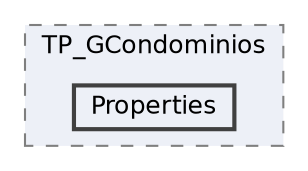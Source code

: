 digraph "C:/Users/plmrj/Desktop/POO_T1_Código/TP_GCondominios/TP_GCondominios/Properties"
{
 // LATEX_PDF_SIZE
  bgcolor="transparent";
  edge [fontname=Helvetica,fontsize=12,labelfontname=Helvetica,labelfontsize=10];
  node [fontname=Helvetica,fontsize=12,shape=box,height=0.2,width=0.4];
  compound=true
  subgraph clusterdir_7f8f1cd73675e8dfa98d785253f6deb1 {
    graph [ bgcolor="#edf0f7", pencolor="grey50", label="TP_GCondominios", fontname=Helvetica,fontsize=12 style="filled,dashed", URL="dir_7f8f1cd73675e8dfa98d785253f6deb1.html",tooltip=""]
  dir_03617f8168424b07b9f0e26e356c3e83 [label="Properties", fillcolor="#edf0f7", color="grey25", style="filled,bold", URL="dir_03617f8168424b07b9f0e26e356c3e83.html",tooltip=""];
  }
}
